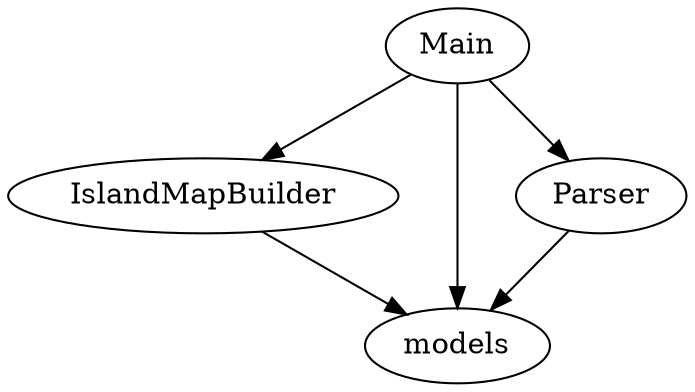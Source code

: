digraph {
	IslandMapBuilder -> models
	Main -> models
	Main -> IslandMapBuilder
	Main -> Parser
	Parser -> models
}
